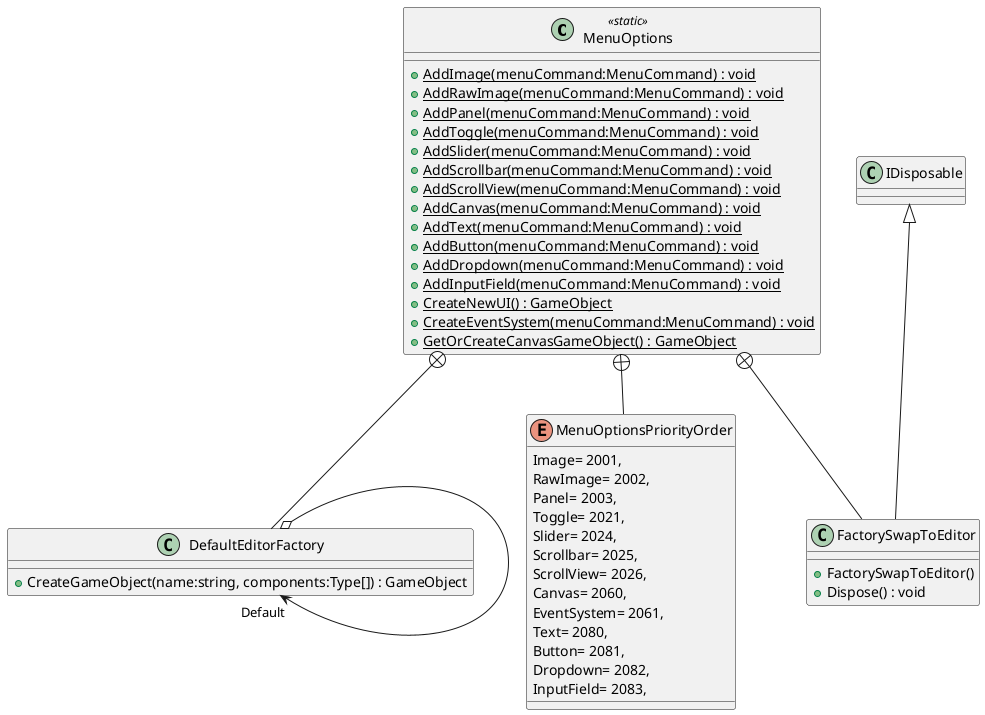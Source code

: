 @startuml
class MenuOptions <<static>> {
    {static} + AddImage(menuCommand:MenuCommand) : void
    {static} + AddRawImage(menuCommand:MenuCommand) : void
    {static} + AddPanel(menuCommand:MenuCommand) : void
    {static} + AddToggle(menuCommand:MenuCommand) : void
    {static} + AddSlider(menuCommand:MenuCommand) : void
    {static} + AddScrollbar(menuCommand:MenuCommand) : void
    {static} + AddScrollView(menuCommand:MenuCommand) : void
    {static} + AddCanvas(menuCommand:MenuCommand) : void
    {static} + AddText(menuCommand:MenuCommand) : void
    {static} + AddButton(menuCommand:MenuCommand) : void
    {static} + AddDropdown(menuCommand:MenuCommand) : void
    + {static} AddInputField(menuCommand:MenuCommand) : void
    {static} + CreateNewUI() : GameObject
    + {static} CreateEventSystem(menuCommand:MenuCommand) : void
    {static} + GetOrCreateCanvasGameObject() : GameObject
}
enum MenuOptionsPriorityOrder {
    Image= 2001,
    RawImage= 2002,
    Panel= 2003,
    Toggle= 2021,
    Slider= 2024,
    Scrollbar= 2025,
    ScrollView= 2026,
    Canvas= 2060,
    EventSystem= 2061,
    Text= 2080,
    Button= 2081,
    Dropdown= 2082,
    InputField= 2083,
}
class DefaultEditorFactory {
    + CreateGameObject(name:string, components:Type[]) : GameObject
}
class FactorySwapToEditor {
    + FactorySwapToEditor()
    + Dispose() : void
}
MenuOptions +-- MenuOptionsPriorityOrder
MenuOptions +-- DefaultEditorFactory
DefaultEditorFactory o-> "Default" DefaultEditorFactory
MenuOptions +-- FactorySwapToEditor
IDisposable <|-- FactorySwapToEditor
@enduml
